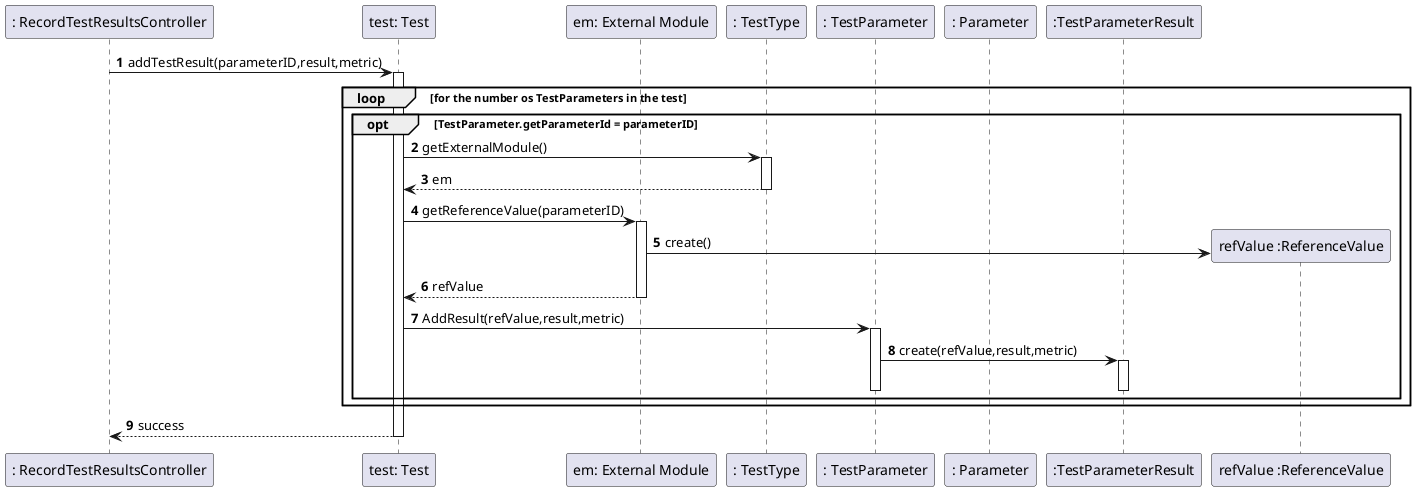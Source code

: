 @startuml
'https://plantuml.com/sequence-diagram

autonumber

participant ": RecordTestResultsController" as CTRL
participant "test: Test" as Test
participant "em: External Module" as EM
participant ": TestType" as TT
participant ": TestParameter" as TestParam
participant ": Parameter" as Param
participant ":TestParameterResult" as TestPResult
participant "refValue :ReferenceValue" as Ref



CTRL -> Test : addTestResult(parameterID,result,metric)
activate Test
loop for the number os TestParameters in the test
opt TestParameter.getParameterId = parameterID
Test -> TT : getExternalModule()
activate TT
TT--> Test : em
deactivate TT
Test -> EM : getReferenceValue(parameterID)
activate EM
EM -> Ref** : create()
EM --> Test : refValue
deactivate EM
Test -> TestParam :AddResult(refValue,result,metric)
activate TestParam
TestParam -> TestPResult : create(refValue,result,metric)
activate TestPResult
deactivate TestPResult
deactivate TestParam
end
end

Test --> CTRL : success
deactivate Test





@enduml